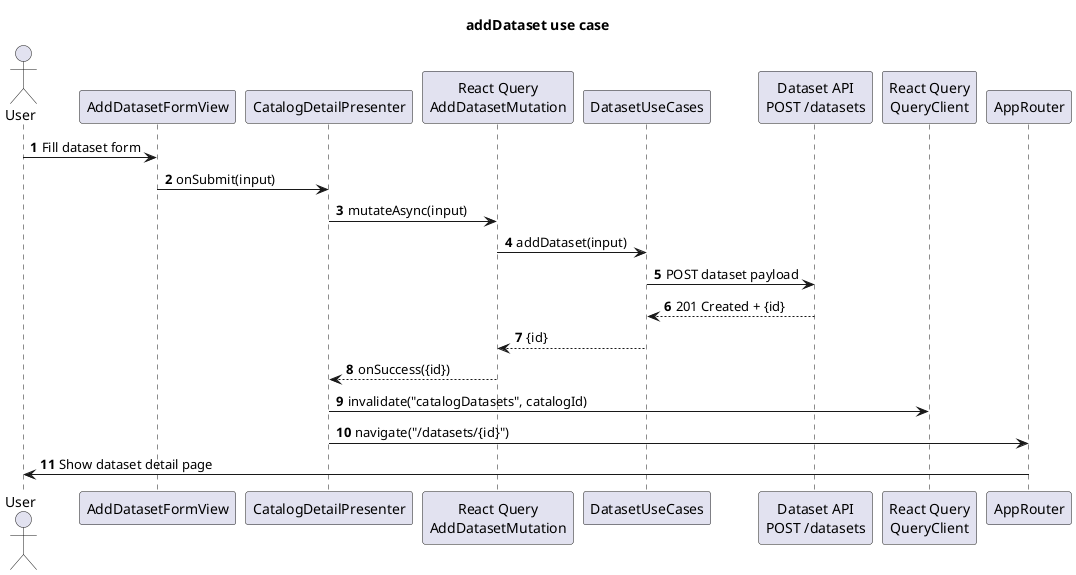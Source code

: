 @startuml
title addDataset use case
autonumber

actor User

participant "AddDatasetFormView" as DatasetForm
participant "CatalogDetailPresenter" as CatalogPresenter
participant "React Query\nAddDatasetMutation" as AddDatasetMutation
participant "DatasetUseCases" as DatasetUC
participant "Dataset API\nPOST /datasets" as DatasetApi
participant "React Query\nQueryClient" as QueryClient
participant "AppRouter" as Router

User -> DatasetForm : Fill dataset form
DatasetForm -> CatalogPresenter : onSubmit(input)
CatalogPresenter -> AddDatasetMutation : mutateAsync(input)
AddDatasetMutation -> DatasetUC : addDataset(input)
DatasetUC -> DatasetApi : POST dataset payload
DatasetApi --> DatasetUC : 201 Created + {id}
DatasetUC --> AddDatasetMutation : {id}
AddDatasetMutation --> CatalogPresenter : onSuccess({id})
CatalogPresenter -> QueryClient : invalidate("catalogDatasets", catalogId)
CatalogPresenter -> Router : navigate("/datasets/{id}")
Router -> User : Show dataset detail page

@enduml
